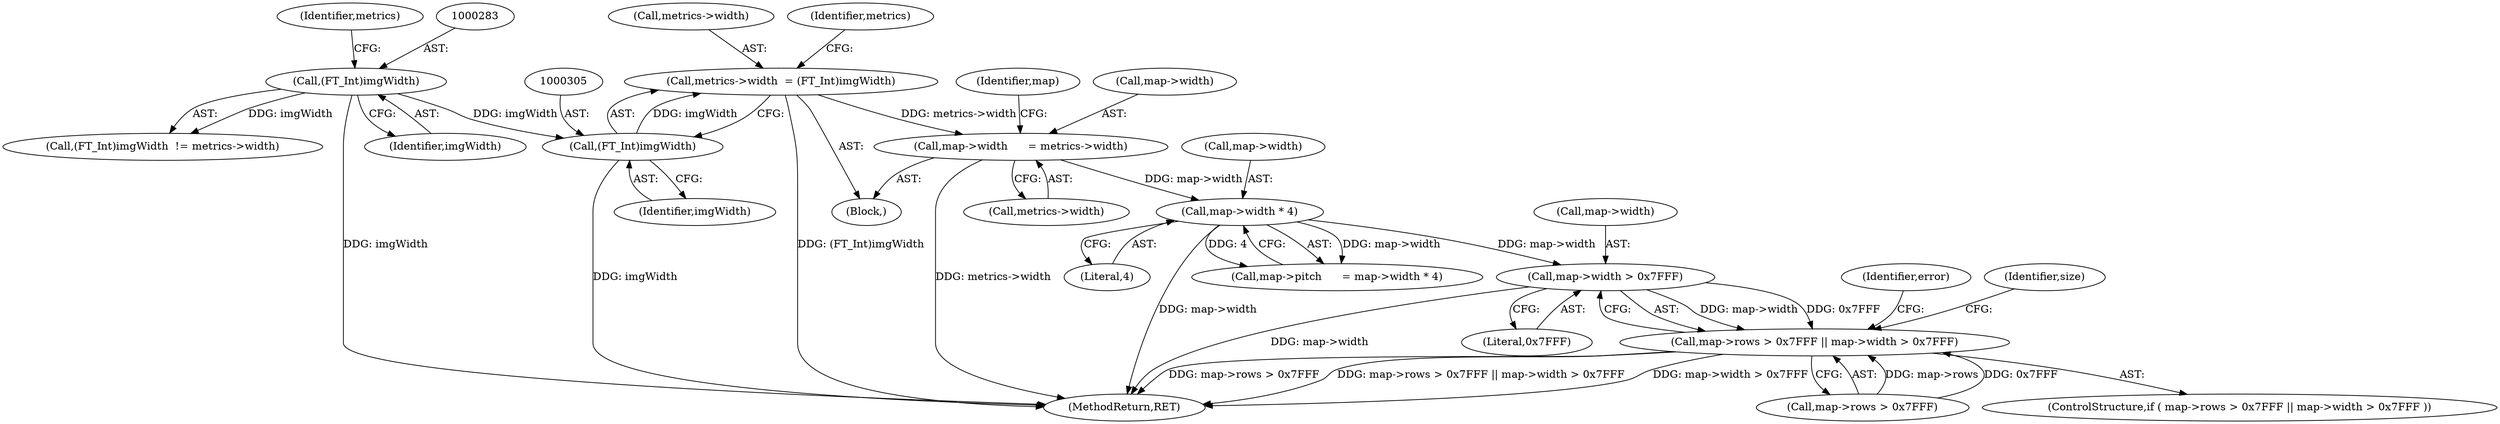 digraph "0_savannah_b3500af717010137046ec4076d1e1c0641e33727_6@pointer" {
"1000354" [label="(Call,map->width > 0x7FFF)"];
"1000337" [label="(Call,map->width * 4)"];
"1000314" [label="(Call,map->width      = metrics->width)"];
"1000300" [label="(Call,metrics->width  = (FT_Int)imgWidth)"];
"1000304" [label="(Call,(FT_Int)imgWidth)"];
"1000282" [label="(Call,(FT_Int)imgWidth)"];
"1000348" [label="(Call,map->rows > 0x7FFF || map->width > 0x7FFF)"];
"1000306" [label="(Identifier,imgWidth)"];
"1000301" [label="(Call,metrics->width)"];
"1000318" [label="(Call,metrics->width)"];
"1000349" [label="(Call,map->rows > 0x7FFF)"];
"1000354" [label="(Call,map->width > 0x7FFF)"];
"1000282" [label="(Call,(FT_Int)imgWidth)"];
"1000281" [label="(Call,(FT_Int)imgWidth  != metrics->width)"];
"1000358" [label="(Literal,0x7FFF)"];
"1000298" [label="(Block,)"];
"1000314" [label="(Call,map->width      = metrics->width)"];
"1000546" [label="(MethodReturn,RET)"];
"1000304" [label="(Call,(FT_Int)imgWidth)"];
"1000286" [label="(Identifier,metrics)"];
"1000323" [label="(Identifier,map)"];
"1000284" [label="(Identifier,imgWidth)"];
"1000355" [label="(Call,map->width)"];
"1000337" [label="(Call,map->width * 4)"];
"1000315" [label="(Call,map->width)"];
"1000338" [label="(Call,map->width)"];
"1000347" [label="(ControlStructure,if ( map->rows > 0x7FFF || map->width > 0x7FFF ))"];
"1000361" [label="(Identifier,error)"];
"1000348" [label="(Call,map->rows > 0x7FFF || map->width > 0x7FFF)"];
"1000366" [label="(Identifier,size)"];
"1000341" [label="(Literal,4)"];
"1000300" [label="(Call,metrics->width  = (FT_Int)imgWidth)"];
"1000309" [label="(Identifier,metrics)"];
"1000333" [label="(Call,map->pitch      = map->width * 4)"];
"1000354" -> "1000348"  [label="AST: "];
"1000354" -> "1000358"  [label="CFG: "];
"1000355" -> "1000354"  [label="AST: "];
"1000358" -> "1000354"  [label="AST: "];
"1000348" -> "1000354"  [label="CFG: "];
"1000354" -> "1000546"  [label="DDG: map->width"];
"1000354" -> "1000348"  [label="DDG: map->width"];
"1000354" -> "1000348"  [label="DDG: 0x7FFF"];
"1000337" -> "1000354"  [label="DDG: map->width"];
"1000337" -> "1000333"  [label="AST: "];
"1000337" -> "1000341"  [label="CFG: "];
"1000338" -> "1000337"  [label="AST: "];
"1000341" -> "1000337"  [label="AST: "];
"1000333" -> "1000337"  [label="CFG: "];
"1000337" -> "1000546"  [label="DDG: map->width"];
"1000337" -> "1000333"  [label="DDG: map->width"];
"1000337" -> "1000333"  [label="DDG: 4"];
"1000314" -> "1000337"  [label="DDG: map->width"];
"1000314" -> "1000298"  [label="AST: "];
"1000314" -> "1000318"  [label="CFG: "];
"1000315" -> "1000314"  [label="AST: "];
"1000318" -> "1000314"  [label="AST: "];
"1000323" -> "1000314"  [label="CFG: "];
"1000314" -> "1000546"  [label="DDG: metrics->width"];
"1000300" -> "1000314"  [label="DDG: metrics->width"];
"1000300" -> "1000298"  [label="AST: "];
"1000300" -> "1000304"  [label="CFG: "];
"1000301" -> "1000300"  [label="AST: "];
"1000304" -> "1000300"  [label="AST: "];
"1000309" -> "1000300"  [label="CFG: "];
"1000300" -> "1000546"  [label="DDG: (FT_Int)imgWidth"];
"1000304" -> "1000300"  [label="DDG: imgWidth"];
"1000304" -> "1000306"  [label="CFG: "];
"1000305" -> "1000304"  [label="AST: "];
"1000306" -> "1000304"  [label="AST: "];
"1000304" -> "1000546"  [label="DDG: imgWidth"];
"1000282" -> "1000304"  [label="DDG: imgWidth"];
"1000282" -> "1000281"  [label="AST: "];
"1000282" -> "1000284"  [label="CFG: "];
"1000283" -> "1000282"  [label="AST: "];
"1000284" -> "1000282"  [label="AST: "];
"1000286" -> "1000282"  [label="CFG: "];
"1000282" -> "1000546"  [label="DDG: imgWidth"];
"1000282" -> "1000281"  [label="DDG: imgWidth"];
"1000348" -> "1000347"  [label="AST: "];
"1000348" -> "1000349"  [label="CFG: "];
"1000349" -> "1000348"  [label="AST: "];
"1000361" -> "1000348"  [label="CFG: "];
"1000366" -> "1000348"  [label="CFG: "];
"1000348" -> "1000546"  [label="DDG: map->rows > 0x7FFF"];
"1000348" -> "1000546"  [label="DDG: map->rows > 0x7FFF || map->width > 0x7FFF"];
"1000348" -> "1000546"  [label="DDG: map->width > 0x7FFF"];
"1000349" -> "1000348"  [label="DDG: map->rows"];
"1000349" -> "1000348"  [label="DDG: 0x7FFF"];
}
